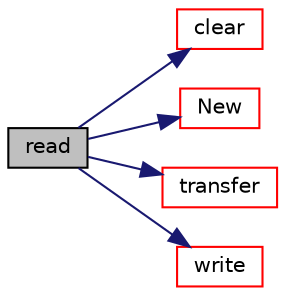 digraph "read"
{
  bgcolor="transparent";
  edge [fontname="Helvetica",fontsize="10",labelfontname="Helvetica",labelfontsize="10"];
  node [fontname="Helvetica",fontsize="10",shape=record];
  rankdir="LR";
  Node1 [label="read",height=0.2,width=0.4,color="black", fillcolor="grey75", style="filled", fontcolor="black"];
  Node1 -> Node2 [color="midnightblue",fontsize="10",style="solid",fontname="Helvetica"];
  Node2 [label="clear",height=0.2,width=0.4,color="red",URL="$a01503.html#ac8bb3912a3ce86b15842e79d0b421204",tooltip="Clear all storage. "];
  Node1 -> Node3 [color="midnightblue",fontsize="10",style="solid",fontname="Helvetica"];
  Node3 [label="New",height=0.2,width=0.4,color="red",URL="$a01503.html#ac060d7da1f1fc950f8c3cc70c621bbc3",tooltip="Select constructed from filename (explicit extension) "];
  Node1 -> Node4 [color="midnightblue",fontsize="10",style="solid",fontname="Helvetica"];
  Node4 [label="transfer",height=0.2,width=0.4,color="red",URL="$a01503.html#a7840b609cb34e6f39858cf3e86324263",tooltip="Transfer the contents of the argument and annul the argument. "];
  Node1 -> Node5 [color="midnightblue",fontsize="10",style="solid",fontname="Helvetica"];
  Node5 [label="write",height=0.2,width=0.4,color="red",URL="$a01503.html#ab71924a9723cd4ecad89b737a66a39e8",tooltip="Write to file. "];
}
